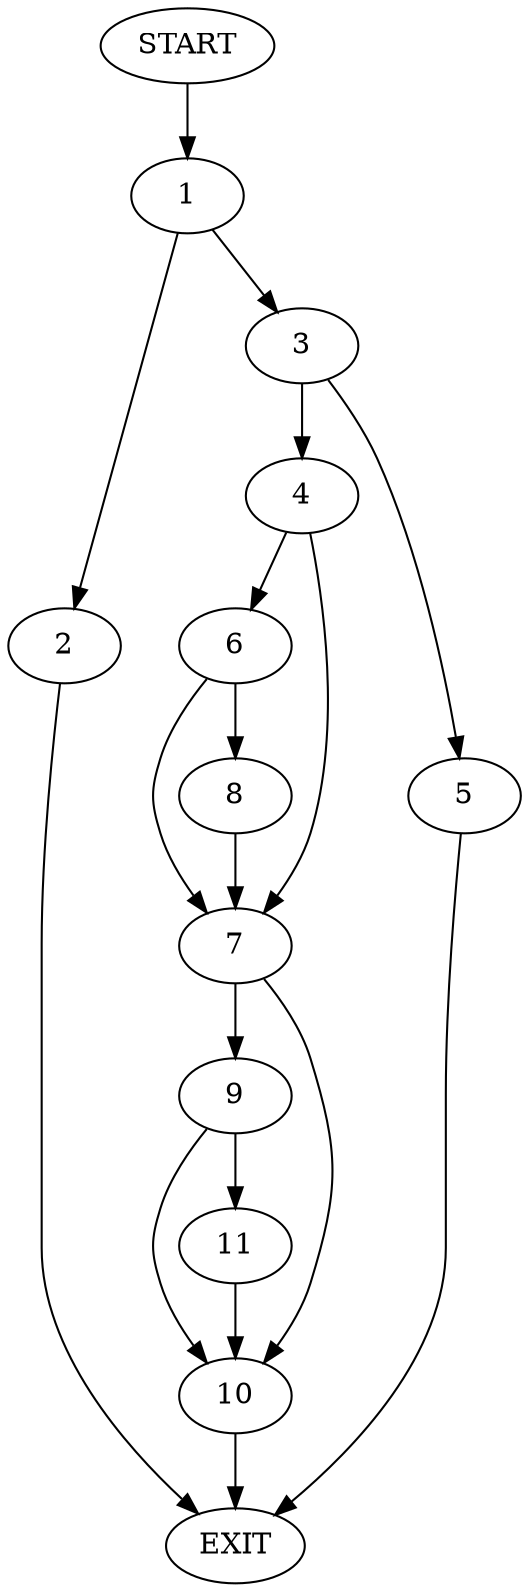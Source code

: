 digraph {
0 [label="START"]
12 [label="EXIT"]
0 -> 1
1 -> 2
1 -> 3
3 -> 4
3 -> 5
2 -> 12
5 -> 12
4 -> 6
4 -> 7
6 -> 8
6 -> 7
7 -> 9
7 -> 10
8 -> 7
10 -> 12
9 -> 10
9 -> 11
11 -> 10
}
